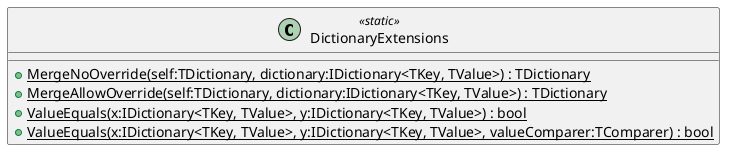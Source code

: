 @startuml
class DictionaryExtensions <<static>> {
    + {static} MergeNoOverride(self:TDictionary, dictionary:IDictionary<TKey, TValue>) : TDictionary
    + {static} MergeAllowOverride(self:TDictionary, dictionary:IDictionary<TKey, TValue>) : TDictionary
    + {static} ValueEquals(x:IDictionary<TKey, TValue>, y:IDictionary<TKey, TValue>) : bool
    + {static} ValueEquals(x:IDictionary<TKey, TValue>, y:IDictionary<TKey, TValue>, valueComparer:TComparer) : bool
}
@enduml
